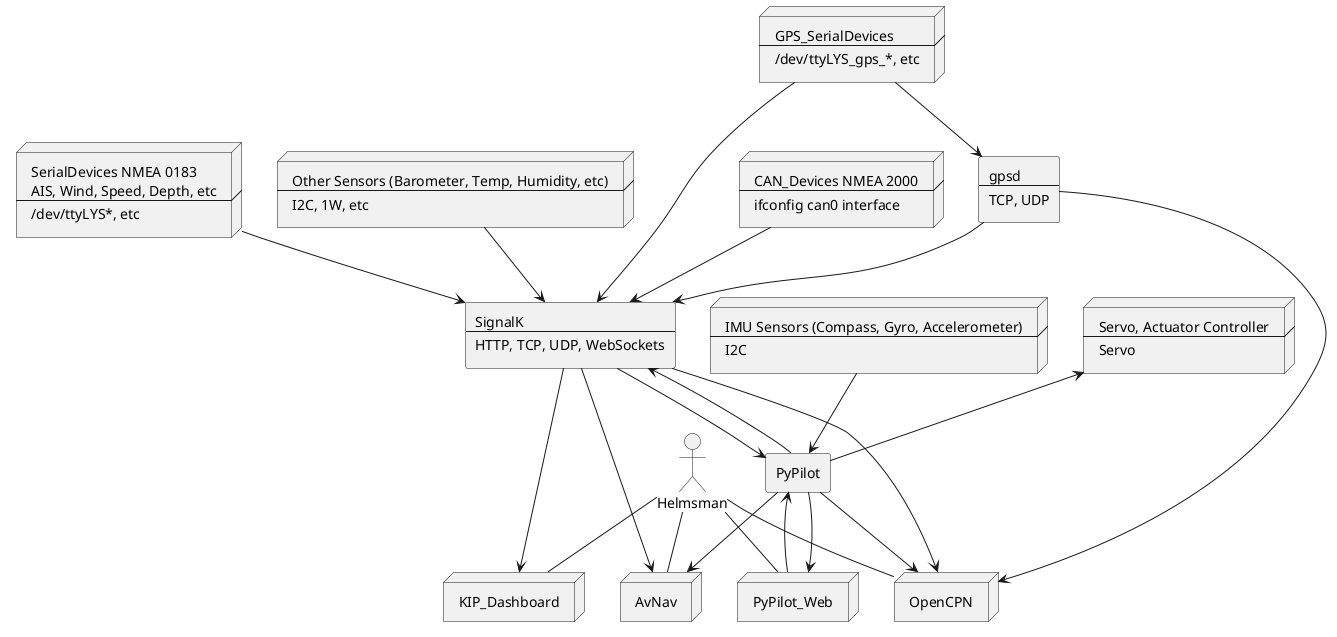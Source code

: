 @startuml
actor Helmsman [
 Helmsman
]
node OpenCPN [
 OpenCPN
]
node AvNav [
 AvNav
]
node PyPilot_Web [
 PyPilot_Web
]
node KIP_Dashboard [
 KIP_Dashboard
]
rectangle gpsd [
 gpsd
 ----
 TCP, UDP
]
rectangle SignalK [
 SignalK
 ----
 HTTP, TCP, UDP, WebSockets
]
rectangle PyPilot [
 PyPilot
]
node GPS_SerialDevices [
 GPS_SerialDevices
 ----
 /dev/ttyLYS_gps_*, etc
]
node CanBus_Devices [
 CAN_Devices NMEA 2000
 ----
 ifconfig can0 interface
]
node SerialDevices [
 SerialDevices NMEA 0183
 AIS, Wind, Speed, Depth, etc
 ----
 /dev/ttyLYS*, etc
]
node OtherSensors [
 Other Sensors (Barometer, Temp, Humidity, etc)
 ----
 I2C, 1W, etc
]
node IMU [
 IMU Sensors (Compass, Gyro, Accelerometer)
 ----
 I2C
]
node Servo [
 Servo, Actuator Controller
 ----
 Servo
]

GPS_SerialDevices --> gpsd
GPS_SerialDevices --> SignalK
SerialDevices --> SignalK
CanBus_Devices --> SignalK
OtherSensors --> SignalK
IMU --> PyPilot
Servo <-- PyPilot
gpsd --> SignalK
gpsd --> OpenCPN
PyPilot --> OpenCPN
PyPilot --> AvNav
PyPilot --> SignalK
SignalK --> OpenCPN
SignalK --> PyPilot
SignalK --> AvNav
SignalK --> KIP_Dashboard

PyPilot <-- PyPilot_Web
PyPilot --> PyPilot_Web

Helmsman -- PyPilot_Web
Helmsman -- OpenCPN
Helmsman -- AvNav
Helmsman -- KIP_Dashboard

@enduml
